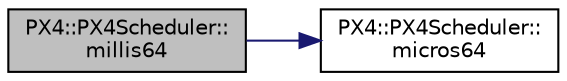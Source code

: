 digraph "PX4::PX4Scheduler::millis64"
{
 // INTERACTIVE_SVG=YES
  edge [fontname="Helvetica",fontsize="10",labelfontname="Helvetica",labelfontsize="10"];
  node [fontname="Helvetica",fontsize="10",shape=record];
  rankdir="LR";
  Node1 [label="PX4::PX4Scheduler::\lmillis64",height=0.2,width=0.4,color="black", fillcolor="grey75", style="filled" fontcolor="black"];
  Node1 -> Node2 [color="midnightblue",fontsize="10",style="solid",fontname="Helvetica"];
  Node2 [label="PX4::PX4Scheduler::\lmicros64",height=0.2,width=0.4,color="black", fillcolor="white", style="filled",URL="$classPX4_1_1PX4Scheduler.html#a822ec9075d8069255612c44a55373872"];
}

